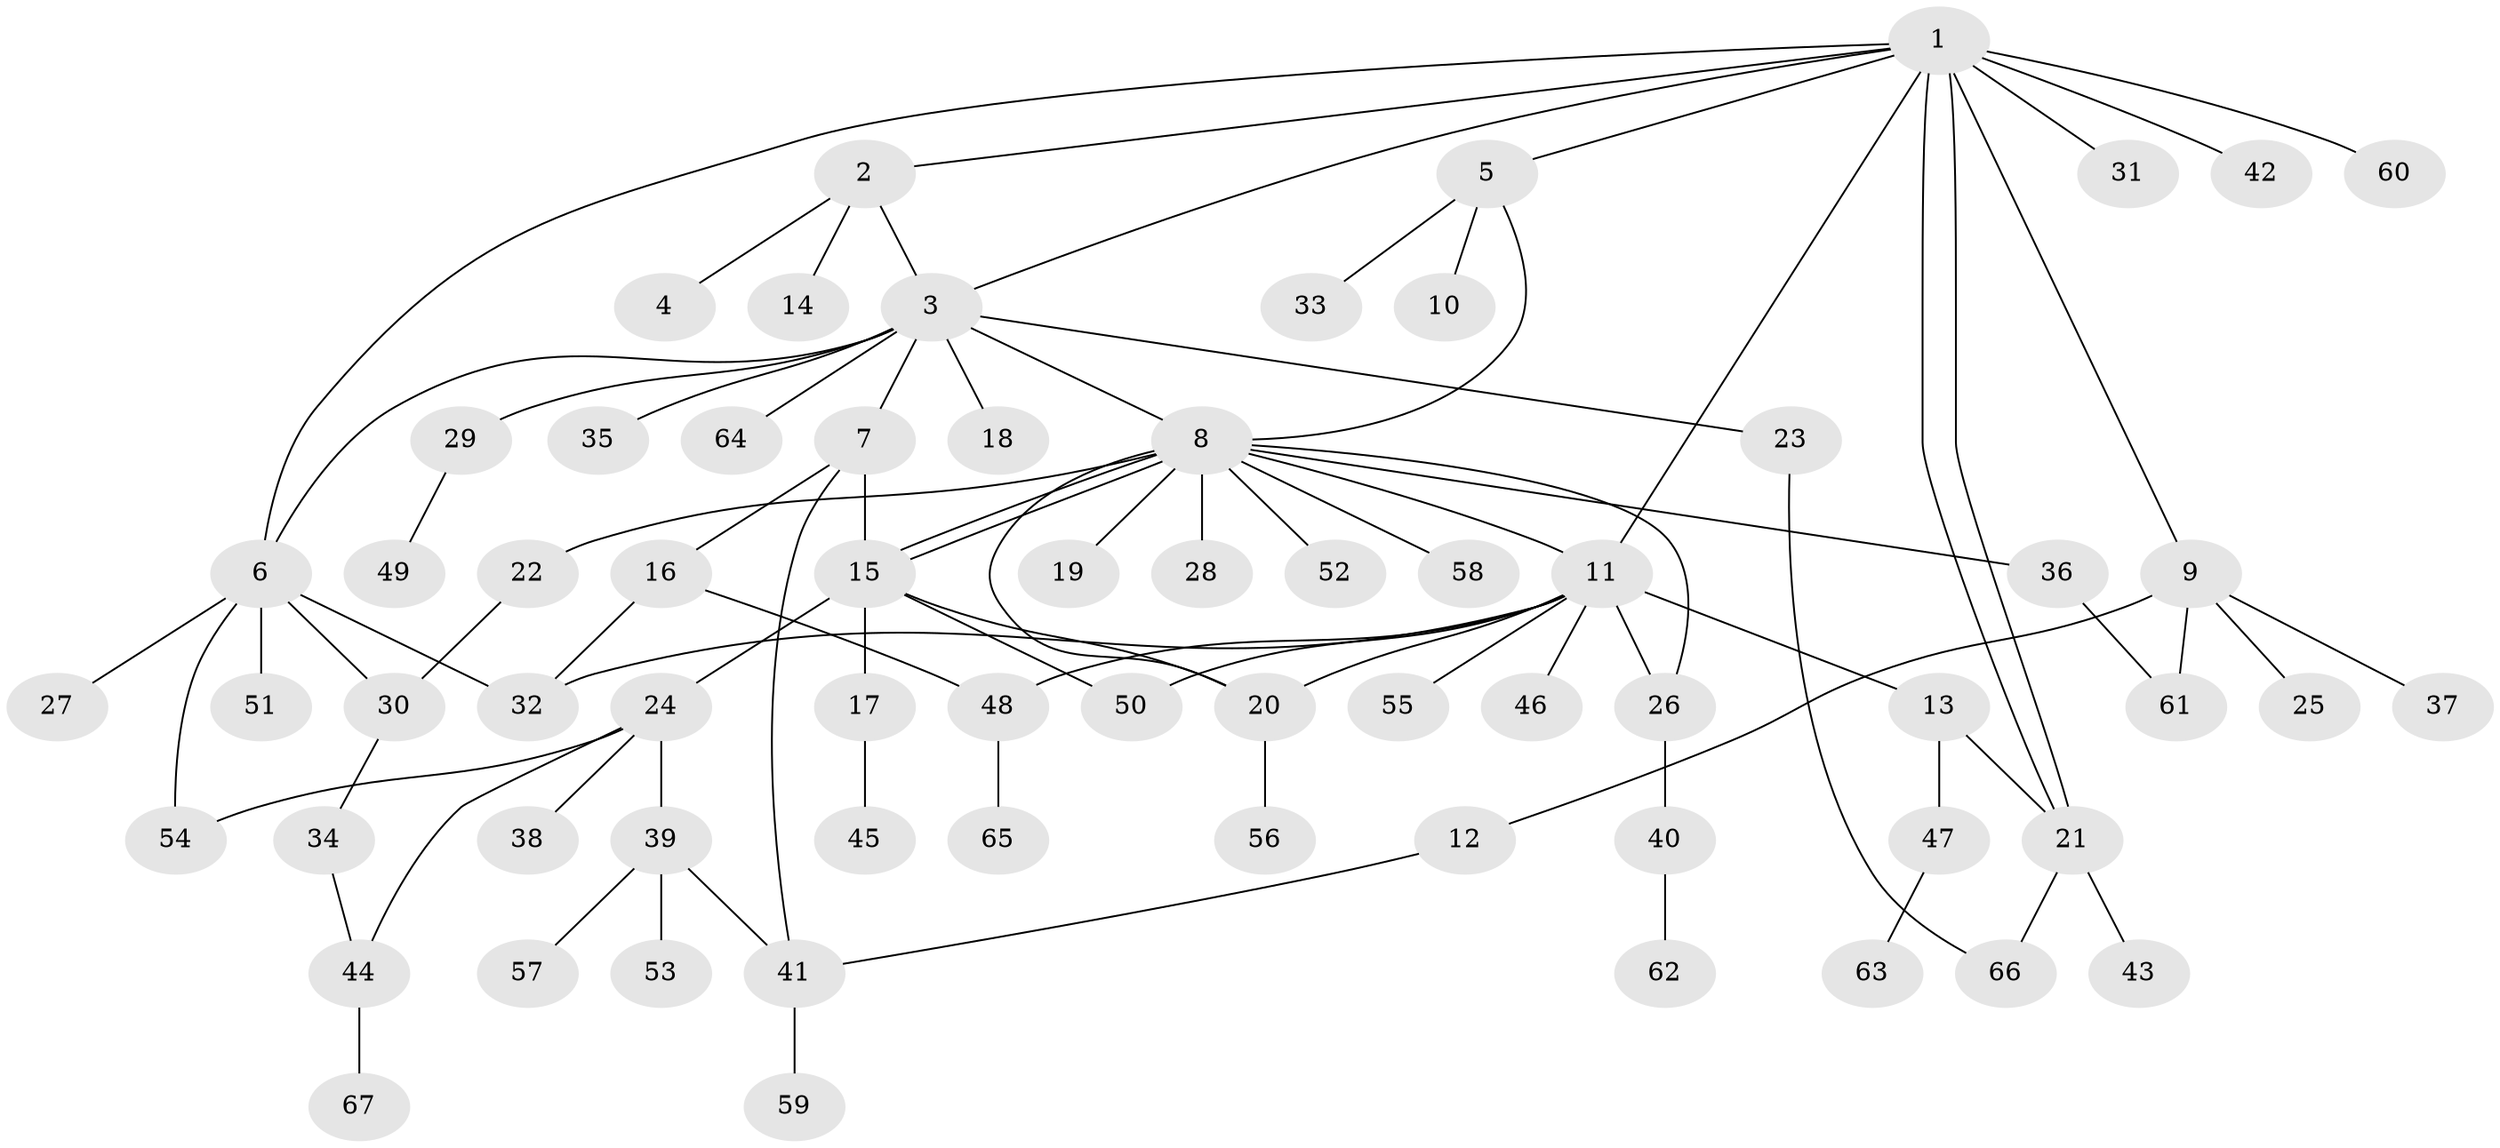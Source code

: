 // coarse degree distribution, {10: 0.02127659574468085, 3: 0.14893617021276595, 9: 0.0425531914893617, 6: 0.0425531914893617, 12: 0.02127659574468085, 5: 0.02127659574468085, 1: 0.46808510638297873, 7: 0.0425531914893617, 4: 0.0425531914893617, 2: 0.14893617021276595}
// Generated by graph-tools (version 1.1) at 2025/41/03/06/25 10:41:46]
// undirected, 67 vertices, 88 edges
graph export_dot {
graph [start="1"]
  node [color=gray90,style=filled];
  1;
  2;
  3;
  4;
  5;
  6;
  7;
  8;
  9;
  10;
  11;
  12;
  13;
  14;
  15;
  16;
  17;
  18;
  19;
  20;
  21;
  22;
  23;
  24;
  25;
  26;
  27;
  28;
  29;
  30;
  31;
  32;
  33;
  34;
  35;
  36;
  37;
  38;
  39;
  40;
  41;
  42;
  43;
  44;
  45;
  46;
  47;
  48;
  49;
  50;
  51;
  52;
  53;
  54;
  55;
  56;
  57;
  58;
  59;
  60;
  61;
  62;
  63;
  64;
  65;
  66;
  67;
  1 -- 2;
  1 -- 3;
  1 -- 5;
  1 -- 6;
  1 -- 9;
  1 -- 11;
  1 -- 21;
  1 -- 21;
  1 -- 31;
  1 -- 42;
  1 -- 60;
  2 -- 3;
  2 -- 4;
  2 -- 14;
  3 -- 6;
  3 -- 7;
  3 -- 8;
  3 -- 18;
  3 -- 23;
  3 -- 29;
  3 -- 35;
  3 -- 64;
  5 -- 8;
  5 -- 10;
  5 -- 33;
  6 -- 27;
  6 -- 30;
  6 -- 32;
  6 -- 51;
  6 -- 54;
  7 -- 15;
  7 -- 16;
  7 -- 41;
  8 -- 11;
  8 -- 15;
  8 -- 15;
  8 -- 19;
  8 -- 20;
  8 -- 22;
  8 -- 26;
  8 -- 28;
  8 -- 36;
  8 -- 52;
  8 -- 58;
  9 -- 12;
  9 -- 25;
  9 -- 37;
  9 -- 61;
  11 -- 13;
  11 -- 20;
  11 -- 26;
  11 -- 32;
  11 -- 46;
  11 -- 48;
  11 -- 50;
  11 -- 55;
  12 -- 41;
  13 -- 21;
  13 -- 47;
  15 -- 17;
  15 -- 20;
  15 -- 24;
  15 -- 50;
  16 -- 32;
  16 -- 48;
  17 -- 45;
  20 -- 56;
  21 -- 43;
  21 -- 66;
  22 -- 30;
  23 -- 66;
  24 -- 38;
  24 -- 39;
  24 -- 44;
  24 -- 54;
  26 -- 40;
  29 -- 49;
  30 -- 34;
  34 -- 44;
  36 -- 61;
  39 -- 41;
  39 -- 53;
  39 -- 57;
  40 -- 62;
  41 -- 59;
  44 -- 67;
  47 -- 63;
  48 -- 65;
}
